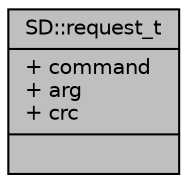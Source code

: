 digraph "SD::request_t"
{
  edge [fontname="Helvetica",fontsize="10",labelfontname="Helvetica",labelfontsize="10"];
  node [fontname="Helvetica",fontsize="10",shape=record];
  Node1 [label="{SD::request_t\n|+ command\l+ arg\l+ crc\l|}",height=0.2,width=0.4,color="black", fillcolor="grey75", style="filled", fontcolor="black"];
}
